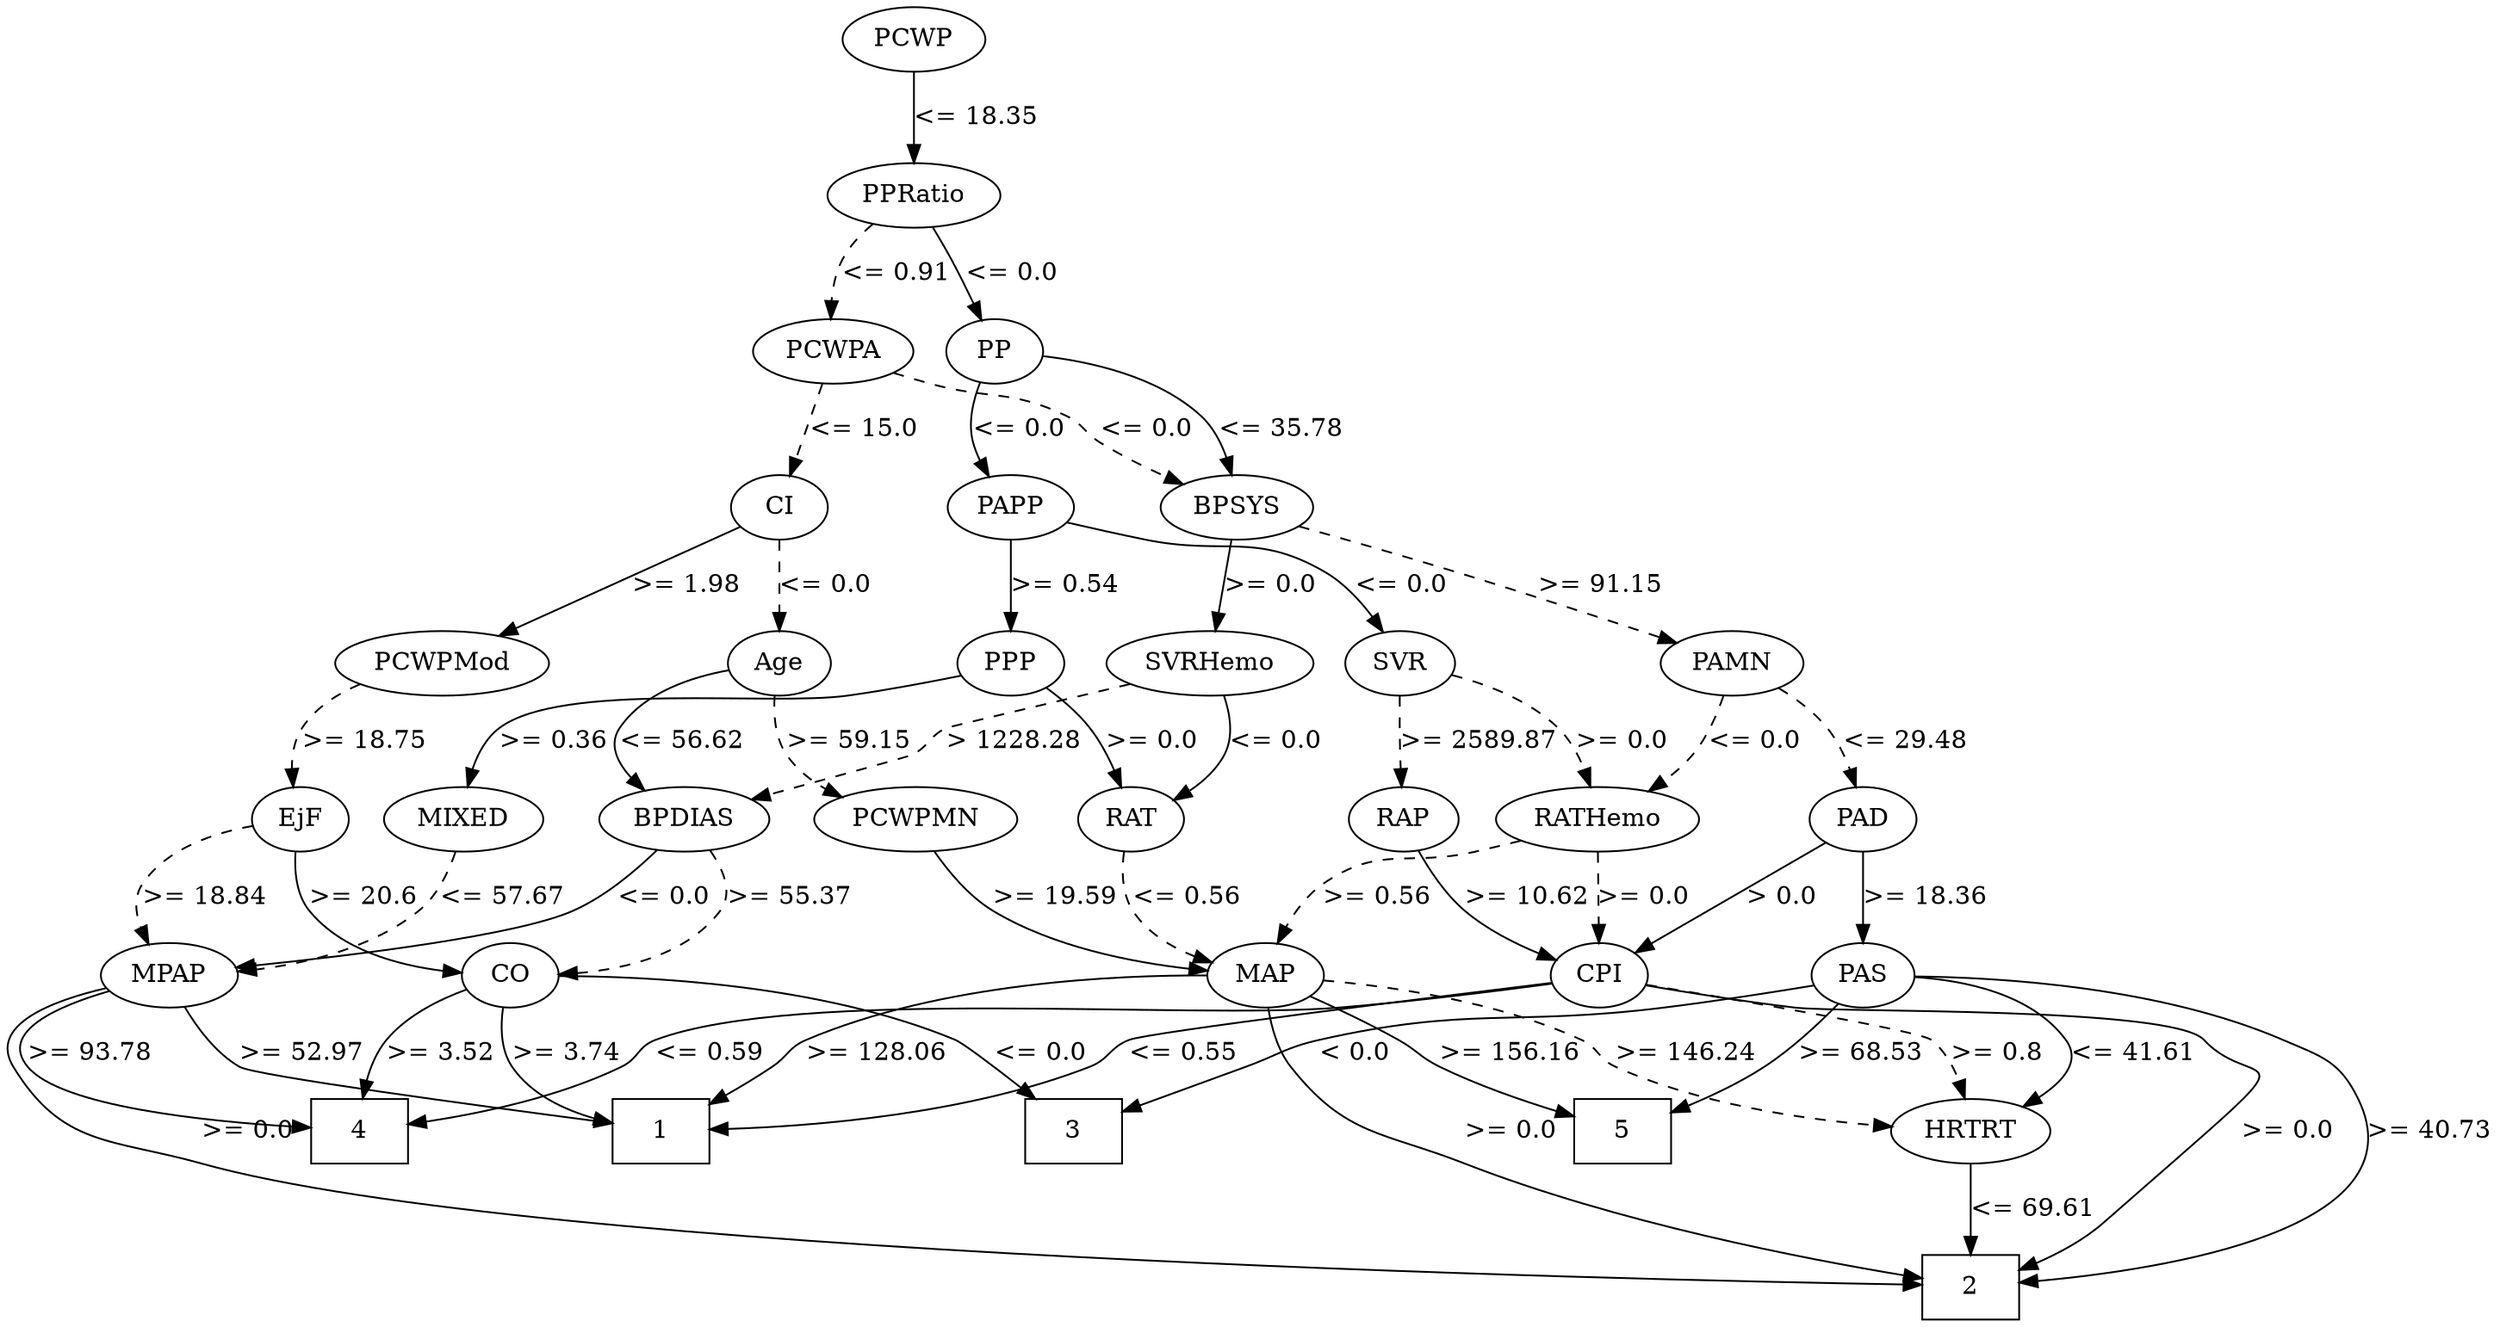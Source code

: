 strict digraph G {
	graph [bb="0,0,1036.5,732"];
	node [label="\N"];
	1	[height=0.5,
		pos="490.52,105",
		shape=box,
		width=0.75];
	2	[height=0.5,
		pos="385.52,18",
		shape=box,
		width=0.75];
	3	[height=0.5,
		pos="709.52,105",
		shape=box,
		width=0.75];
	4	[height=0.5,
		pos="836.52,105",
		shape=box,
		width=0.75];
	5	[height=0.5,
		pos="322.52,105",
		shape=box,
		width=0.75];
	RAP	[height=0.5,
		pos="344.52,279",
		width=0.77778];
	CPI	[height=0.5,
		pos="385.52,192",
		width=0.75];
	RAP -> CPI	[label=">= 10.62",
		lp="374.52,235.5",
		op=">=",
		param=10.62,
		pos="e,367.24,205.61 342.92,261.01 342.67,250.95 343.63,238.21 348.52,228 351.21,222.38 355.22,217.2 359.62,212.65",
		style=solid];
	CPI -> 1	[label="<= 0.55",
		lp="504.02,148.5",
		op="<=",
		param=0.55,
		pos="e,487.61,123.18 411.18,186.3 430.11,181.6 455.3,172.6 471.52,156 477.7,149.67 481.91,141.13 484.76,132.9",
		style=solid];
	CPI -> 2	[label=">= 0.0",
		lp="404.52,105",
		op=">=",
		param=0.0,
		pos="e,385.52,36.052 385.52,173.88 385.52,144 385.52,82.113 385.52,46.274",
		style=solid];
	CPI -> 4	[label="<= 0.59",
		lp="606.02,148.5",
		op="<=",
		param=0.59,
		pos="e,809.13,111.66 410.74,185.23 439.72,178.52 488.68,166.96 530.52,156 554.2,149.79 559.49,145.7 583.52,141 654.61,127.09 673.86,133.66 \
745.52,123 763.12,120.38 782.52,116.85 798.87,113.68",
		style=solid];
	HRTRT	[height=0.5,
		pos="237.52,105",
		width=1.1013];
	CPI -> HRTRT	[label=">= 0.8",
		lp="277.52,148.5",
		op=">=",
		param=0.8,
		pos="e,240.69,123.09 358.5,190.24 330.35,188.07 286.52,180.61 258.52,156 251.6,149.92 246.91,141.2 243.74,132.73",
		style=dashed];
	PAS	[height=0.5,
		pos="550.52,192",
		width=0.75];
	PAS -> 2	[label=">= 40.73",
		lp="570.52,105",
		op=">=",
		param=40.73,
		pos="e,412.8,24.646 550.91,173.96 550.54,151.63 546.76,112.33 526.52,87 500.49,54.43 455.03,36.477 422.77,27.318",
		style=solid];
	PAS -> 3	[label="< 0.0",
		lp="670.52,148.5",
		op="<",
		param=0.0,
		pos="e,683.14,123.07 573.64,182.38 590.35,175.86 613.27,166.28 632.52,156 643.28,150.25 645.28,147.65 655.52,141 661.7,136.98 668.28,\
132.71 674.65,128.58",
		style=solid];
	PAS -> 5	[label=">= 68.53",
		lp="441.52,148.5",
		op=">=",
		param=68.53,
		pos="e,349.76,122.9 524.81,186.25 497.22,180.71 452.37,170.44 415.52,156 396.08,148.38 375.52,137.64 358.7,128.07",
		style=solid];
	PAS -> HRTRT	[label="<= 41.61",
		lp="354.52,148.5",
		op="<=",
		param=41.61,
		pos="e,260.55,119.85 524.31,187.39 469.6,179.77 346.79,162.25 328.52,156 316.58,151.92 290.48,137.35 269.28,124.98",
		style=solid];
	HRTRT -> 2	[label="<= 69.61",
		lp="345.52,61.5",
		op="<=",
		param=69.61,
		pos="e,358.34,32.942 259.92,89.838 276.28,79.619 299.09,65.632 319.52,54 329.08,48.553 339.56,42.871 349.29,37.708",
		style=solid];
	PAD	[height=0.5,
		pos="550.52,279",
		width=0.79437];
	PAD -> CPI	[label="> 0.0",
		lp="516.52,235.5",
		op=">",
		param=0.0,
		pos="e,409.44,200.71 533,264.73 518.22,253.93 496.2,238.76 475.52,228 457.49,218.63 436.35,210.28 419.1,204.1",
		style=solid];
	PAD -> PAS	[label=">= 18.36",
		lp="576.52,235.5",
		op=">=",
		param=18.36,
		pos="e,550.52,210.18 550.52,260.8 550.52,249.16 550.52,233.55 550.52,220.24",
		style=solid];
	PAMN	[height=0.5,
		pos="550.52,366",
		width=1.0139];
	PAMN -> PAD	[label="<= 29.48",
		lp="576.52,322.5",
		op="<=",
		param=29.48,
		pos="e,550.52,297.18 550.52,347.8 550.52,336.16 550.52,320.55 550.52,307.24",
		style=dashed];
	RATHemo	[height=0.5,
		pos="247.52,279",
		width=1.375];
	PAMN -> RATHemo	[label="<= 0.0",
		lp="437.52,322.5",
		op="<=",
		param=0.0,
		pos="e,284.86,290.99 523.01,354.08 516.97,351.9 510.57,349.74 504.52,348 466.99,337.2 455.11,343.64 418.52,330 405.65,325.21 404.37,319.82 \
391.52,315 355.77,301.58 344.57,306.21 307.52,297 303.38,295.97 299.1,294.86 294.81,293.71",
		style=dashed];
	RATHemo -> CPI	[label=">= 0.0",
		lp="321.52,235.5",
		op=">=",
		param=0.0,
		pos="e,361.57,200.66 262.69,261.57 273.13,250.97 287.73,237.45 302.52,228 317.76,218.26 336.17,210.18 351.78,204.24",
		style=dashed];
	MAP	[height=0.5,
		pos="150.52,192",
		width=0.84854];
	RATHemo -> MAP	[label=">= 0.56",
		lp="235.02,235.5",
		op=">=",
		param=0.56,
		pos="e,169.29,206.45 231.93,261.71 222.07,251.66 208.9,238.71 196.52,228 190.57,222.86 183.95,217.58 177.63,212.74",
		style=dashed];
	PCWP	[height=0.5,
		pos="512.52,714",
		width=0.97491];
	PPRatio	[height=0.5,
		pos="512.52,627",
		width=1.1013];
	PCWP -> PPRatio	[label="<= 18.35",
		lp="538.52,670.5",
		op="<=",
		param=18.35,
		pos="e,512.52,645.18 512.52,695.8 512.52,684.16 512.52,668.55 512.52,655.24",
		style=solid];
	PCWPA	[height=0.5,
		pos="556.52,540",
		width=1.1555];
	PPRatio -> PCWPA	[label="<= 0.91",
		lp="560.02,583.5",
		op="<=",
		param=0.91,
		pos="e,547.84,557.76 521.21,609.21 527.48,597.1 536.05,580.53 543.18,566.76",
		style=dashed];
	PP	[height=0.5,
		pos="469.52,540",
		width=0.75];
	PPRatio -> PP	[label="<= 0.0",
		lp="508.52,583.5",
		op="<=",
		param=0.0,
		pos="e,475.36,558.04 500.81,609.68 496.96,603.93 492.81,597.32 489.52,591 485.62,583.54 482,575.15 478.93,567.4",
		style=solid];
	PCWPMod	[height=0.5,
		pos="841.52,366",
		width=1.4444];
	EjF	[height=0.5,
		pos="855.52,279",
		width=0.75];
	PCWPMod -> EjF	[label=">= 18.75",
		lp="874.52,322.5",
		op=">=",
		param=18.75,
		pos="e,852.69,297.18 844.35,347.8 846.27,336.16 848.84,320.55 851.03,307.24",
		style=dashed];
	CO	[height=0.5,
		pos="775.52,192",
		width=0.75];
	EjF -> CO	[label=">= 20.6",
		lp="863.02,235.5",
		op=">=",
		param=20.6,
		pos="e,797.08,203.15 849.83,261.34 845.67,250.9 839.23,237.66 830.52,228 823.6,220.33 814.62,213.68 805.93,208.29",
		style=solid];
	MPAP	[height=0.5,
		pos="909.52,192",
		width=0.97491];
	EjF -> MPAP	[label=">= 18.84",
		lp="930.52,235.5",
		op=">=",
		param=18.84,
		pos="e,908.55,210.26 875.22,266.26 883.6,260.31 892.76,252.34 898.52,243 902.68,236.24 905.28,228.1 906.9,220.38",
		style=dashed];
	CI	[height=0.5,
		pos="718.52,453",
		width=0.75];
	PCWPA -> CI	[label="<= 15.0",
		lp="669.02,496.5",
		op="<=",
		param=15.0,
		pos="e,697.6,464.97 582.19,525.53 611.13,510.34 658.13,485.68 688.69,469.65",
		style=dashed];
	BPSYS	[height=0.5,
		pos="513.52,453",
		width=1.0471];
	PCWPA -> BPSYS	[label="<= 0.0",
		lp="557.52,496.5",
		op="<=",
		param=0.0,
		pos="e,521.99,470.76 548.02,522.21 541.9,510.1 533.52,493.53 526.55,479.76",
		style=dashed];
	CI -> PCWPMod	[label=">= 1.98",
		lp="809.02,409.5",
		op=">=",
		param=1.98,
		pos="e,819.12,382.48 736.67,439.46 756.1,426.03 787.29,404.47 810.61,388.36",
		style=solid];
	Age	[height=0.5,
		pos="718.52,366",
		width=0.75];
	CI -> Age	[label="<= 0.0",
		lp="737.52,409.5",
		op="<=",
		param=0.0,
		pos="e,718.52,384.18 718.52,434.8 718.52,423.16 718.52,407.55 718.52,394.24",
		style=dashed];
	BPSYS -> PAMN	[label=">= 91.15",
		lp="560.52,409.5",
		op=">=",
		param=91.15,
		pos="e,543.22,383.76 520.83,435.21 526.05,423.22 533.17,406.85 539.13,393.16",
		style=dashed];
	SVRHemo	[height=0.5,
		pos="445.52,366",
		width=1.3902];
	BPSYS -> SVRHemo	[label=">= 0.0",
		lp="503.52,409.5",
		op=">=",
		param=0.0,
		pos="e,458.71,383.5 500.73,436.01 490.69,423.47 476.55,405.8 465.1,391.48",
		style=solid];
	PCWPMN	[height=0.5,
		pos="447.52,279",
		width=1.3902];
	PCWPMN -> MAP	[label=">= 19.59",
		lp="443.52,235.5",
		op=">=",
		param=19.59,
		pos="e,180.76,194.73 434.1,261.49 423.22,248.57 408.45,232.11 400.52,228 364.83,209.52 251.98,199.56 190.83,195.39",
		style=solid];
	MAP -> 1	[label=">= 128.06",
		lp="215.52,148.5",
		op=">=",
		param=128.06,
		pos="e,463.48,114.5 157.69,174.5 163.64,163 173.26,148.42 186.52,141 233.37,114.75 374.58,132.04 427.52,123 436.1,121.53 445.22,119.41 \
453.77,117.17",
		style=solid];
	MAP -> 2	[label=">= 0.0",
		lp="113.52,105",
		op=">=",
		param=0.0,
		pos="e,358.29,23.419 119.62,191 69.031,189.85 -23.121,182.22 5.5162,141 45.592,83.31 260.56,40.473 348.24,25.15",
		style=solid];
	MAP -> 5	[label=">= 156.16",
		lp="125.52,148.5",
		op=">=",
		param=156.16,
		pos="e,295.37,120.01 126.09,180.82 106.09,171.09 83.103,155.74 96.516,141 123.33,111.53 231.36,131.45 285.59,122.19",
		style=solid];
	MAP -> HRTRT	[label=">= 146.24",
		lp="44.516,148.5",
		op=">=",
		param=146.24,
		pos="e,197.9,106.33 120.15,189.83 71.642,186.89 -14.931,176.62 15.516,141 37.219,115.61 129.2,108.53 187.74,106.62",
		style=dashed];
	CO -> 1	[label=">= 3.74",
		lp="727.02,148.5",
		op=">=",
		param=3.74,
		pos="e,517.95,118.59 753.44,181.57 739.09,175.1 720.2,165.9 704.52,156 695.42,150.26 695.46,145.11 685.52,141 621.84,114.65 598.2,140.36 \
531.52,123 530.26,122.67 528.99,122.31 527.71,121.93",
		style=solid];
	CO -> 3	[label="<= 0.0",
		lp="780.52,148.5",
		op="<=",
		param=0.0,
		pos="e,735.18,123.01 770.41,174.15 766.77,163.9 761.16,150.91 753.52,141 750.39,136.95 746.71,133.09 742.81,129.51",
		style=solid];
	CO -> 4	[label=">= 3.52",
		lp="845.02,148.5",
		op=">=",
		param=3.52,
		pos="e,831.03,123.16 792.98,178.07 800.33,171.98 808.54,164.25 814.52,156 819.66,148.9 823.96,140.41 827.35,132.46",
		style=solid];
	Age -> PCWPMN	[label=">= 59.15",
		lp="724.52,322.5",
		op=">=",
		param=59.15,
		pos="e,485.45,290.95 711.34,348.14 705.57,336.78 696.3,322.53 683.52,315 650.6,295.6 550.11,303.85 512.52,297 506.99,295.99 501.25,294.76 \
495.56,293.43",
		style=dashed];
	BPDIAS	[height=0.5,
		pos="761.52,279",
		width=1.1735];
	Age -> BPDIAS	[label="<= 56.62",
		lp="788.52,322.5",
		op="<=",
		param=56.62,
		pos="e,763.67,297.04 737.93,353.04 745.74,347.14 753.97,339.28 758.52,330 761.94,323.02 763.34,314.82 763.71,307.1",
		style=solid];
	SVRHemo -> BPDIAS	[label="> 1228.28",
		lp="651.02,322.5",
		op=">",
		param=1228.28,
		pos="e,726.25,289.15 482.5,353.73 489.77,351.69 497.35,349.68 504.52,348 548.06,337.8 562.76,348.4 603.52,330 613.32,325.57 612.85,319.73 \
622.52,315 652.53,300.31 663.11,305.17 695.52,297 702.22,295.31 709.31,293.5 716.25,291.73",
		style=dashed];
	RAT	[height=0.5,
		pos="150.52,279",
		width=0.76389];
	SVRHemo -> RAT	[label="<= 0.0",
		lp="288.52,322.5",
		op="<=",
		param=0.0,
		pos="e,172.01,290.23 408.88,353.66 401.52,351.6 393.8,349.6 386.52,348 335.13,336.69 317.76,350.99 269.52,330 259.65,325.71 260.08,319.92 \
250.52,315 225,301.87 215.45,306.88 188.52,297 186.14,296.13 183.71,295.18 181.27,294.19",
		style=solid];
	BPDIAS -> CO	[label=">= 55.37",
		lp="668.52,235.5",
		op=">=",
		param=55.37,
		pos="e,749.02,196.16 726.54,268.81 692.38,259.66 645.14,246.5 642.52,243 638.52,237.66 638.45,233.28 642.52,228 654.26,212.77 703.89,\
202.85 739.08,197.58",
		style=dashed];
	BPDIAS -> MPAP	[label="<= 0.0",
		lp="807.52,235.5",
		op="<=",
		param=0.0,
		pos="e,875.19,195.77 766.87,260.89 771.1,250.01 778.07,236.42 788.52,228 810.29,210.45 840.5,201.7 865.29,197.33",
		style=solid];
	RAT -> MAP	[label="<= 0.56",
		lp="173.02,235.5",
		op="<=",
		param=0.56,
		pos="e,150.52,210.18 150.52,260.8 150.52,249.16 150.52,233.55 150.52,220.24",
		style=dashed];
	MIXED	[height=0.5,
		pos="645.52,279",
		width=1.125];
	MIXED -> MPAP	[label="<= 57.67",
		lp="745.52,235.5",
		op="<=",
		param=57.67,
		pos="e,876.71,198.68 666.14,263.43 685.96,249.53 713.74,230.36 719.52,228 726.32,225.22 812.81,209.85 866.72,200.43",
		style=dashed];
	MPAP -> 1	[label=">= 52.97",
		lp="913.52,148.5",
		op=">=",
		param=52.97,
		pos="e,517.89,118.84 901.76,174.39 895.39,162.84 885.2,148.24 871.52,141 804.65,105.6 605.3,139.73 531.52,123 530.25,122.71 528.97,122.39 \
527.69,122.04",
		style=solid];
	MPAP -> 2	[label=">= 0.0",
		lp="1017.5,105",
		op=">=",
		param=0.0,
		pos="e,412.59,19.507 943.68,187.66 982.04,182.45 1036.5,169.82 1016.5,141 948.05,42.198 547.82,23.287 422.81,19.776",
		style=solid];
	MPAP -> 4	[label=">= 93.78",
		lp="986.52,148.5",
		op=">=",
		param=93.78,
		pos="e,863.56,105.2 934.33,179.02 950.98,169.33 968.07,155.04 957.52,141 938.35,115.5 901.74,107.7 873.79,105.7",
		style=solid];
	PP -> BPSYS	[label="<= 35.78",
		lp="502.52,496.5",
		op="<=",
		param=35.78,
		pos="e,493.56,468.4 469.14,521.95 469.57,511.86 471.29,499.13 476.52,489 478.99,484.21 482.38,479.72 486.11,475.65",
		style=solid];
	PAPP	[height=0.5,
		pos="350.52,453",
		width=0.88889];
	PP -> PAPP	[label="<= 0.0",
		lp="436.52,496.5",
		op="<=",
		param=0.0,
		pos="e,369.64,467.66 451.7,526.27 432.15,512.31 400.54,489.73 377.85,473.53",
		style=solid];
	PPP	[height=0.5,
		pos="350.52,366",
		width=0.75];
	PAPP -> PPP	[label=">= 0.54",
		lp="373.02,409.5",
		op=">=",
		param=0.54,
		pos="e,350.52,384.18 350.52,434.8 350.52,423.16 350.52,407.55 350.52,394.24",
		style=solid];
	SVR	[height=0.5,
		pos="277.52,366",
		width=0.77778];
	PAPP -> SVR	[label="<= 0.0",
		lp="327.52,409.5",
		op="<=",
		param=0.0,
		pos="e,285.81,383.21 331.38,438.19 323.77,432.18 315.24,424.74 308.52,417 301.92,409.41 295.82,400.27 290.8,391.89",
		style=solid];
	PPP -> RAT	[label=">= 0.0",
		lp="187.52,322.5",
		op=">=",
		param=0.0,
		pos="e,152.12,297.01 330.02,353.95 325.06,351.66 319.69,349.5 314.52,348 283.12,338.91 194.06,350.4 168.52,330 161.37,324.29 157.05,315.5 \
154.46,306.87",
		style=solid];
	PPP -> MIXED	[label=">= 0.36",
		lp="524.02,322.5",
		op=">=",
		param=0.36,
		pos="e,613.39,290.1 371.15,354.38 376.11,352.08 381.43,349.8 386.52,348 418.43,336.72 428.13,339.83 460.52,330 479.08,324.36 482.85,320.31 \
501.52,315 539.49,304.19 550.23,306.65 588.52,297 593.46,295.75 598.61,294.36 603.72,292.91",
		style=solid];
	SVR -> RAP	[label=">= 2589.87",
		lp="355.02,322.5",
		op=">=",
		param=2589.87,
		pos="e,334.84,296.3 292.72,350.58 298.84,344.47 305.78,337.13 311.52,330 317.83,322.14 324.1,313.07 329.44,304.82",
		style=dashed];
	SVR -> RATHemo	[label=">= 0.0",
		lp="231.52,322.5",
		op=">=",
		param=0.0,
		pos="e,225.79,295.38 251.99,358.31 237.69,353.11 221.06,344.3 212.52,330 207.02,320.81 211.32,311.08 218.54,302.67",
		style=dashed];
}
